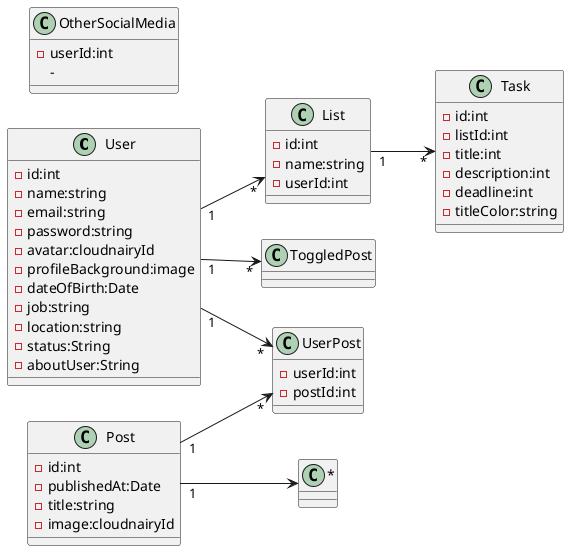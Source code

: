 @startuml
left to right direction
class User{
    -id:int
    -name:string
    -email:string
    -password:string
    -avatar:cloudnairyId
    -profileBackground:image
    -dateOfBirth:Date
    -job:string
    -location:string
    -status:String
    -aboutUser:String
}
class OtherSocialMedia {
    -userId:int
    -
}
class Post{
    -id:int
    -publishedAt:Date
    -title:string
    -image:cloudnairyId
}
class UserPost{
    -userId:int
    -postId:int

}


class List {
    -id:int
    -name:string
    -userId:int
}
class Task{
    -id:int
    -listId:int
    -title:int
    -description:int
    -deadline:int
    -titleColor:string
}
class ToggledPost

User "1" --> "*" List
List "1" --> "*" Task
User "1" --> "*" UserPost
Post "1" --> "*" UserPost
User "1" --> "*" ToggledPost
Post "1" --> "*" 
@enduml
